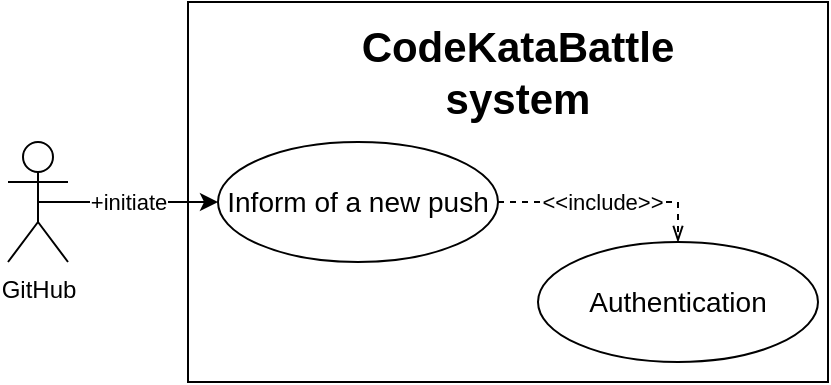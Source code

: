 <mxfile version="22.1.4" type="device">
  <diagram name="Pagina-1" id="uU6Ghi-izgu4RyXmWUg7">
    <mxGraphModel dx="1434" dy="758" grid="1" gridSize="10" guides="1" tooltips="1" connect="1" arrows="1" fold="1" page="1" pageScale="1" pageWidth="827" pageHeight="1169" math="0" shadow="0">
      <root>
        <mxCell id="0" />
        <mxCell id="1" parent="0" />
        <mxCell id="IV13zOwFfKd6qewWKF9J-1" value="" style="rounded=0;whiteSpace=wrap;html=1;" parent="1" vertex="1">
          <mxGeometry x="340" y="290" width="320" height="190" as="geometry" />
        </mxCell>
        <mxCell id="IV13zOwFfKd6qewWKF9J-2" value="CodeKataBattle system" style="text;html=1;strokeColor=none;fillColor=none;align=center;verticalAlign=middle;whiteSpace=wrap;rounded=0;fontSize=21;fontStyle=1" parent="1" vertex="1">
          <mxGeometry x="475" y="310" width="60" height="30" as="geometry" />
        </mxCell>
        <mxCell id="gP7X1oc-JKgNC91yTBDF-2" style="edgeStyle=orthogonalEdgeStyle;rounded=0;orthogonalLoop=1;jettySize=auto;html=1;exitX=1;exitY=0.5;exitDx=0;exitDy=0;entryX=0.5;entryY=0;entryDx=0;entryDy=0;dashed=1;endArrow=openThin;endFill=0;" edge="1" parent="1" source="IV13zOwFfKd6qewWKF9J-4" target="gP7X1oc-JKgNC91yTBDF-1">
          <mxGeometry relative="1" as="geometry" />
        </mxCell>
        <mxCell id="gP7X1oc-JKgNC91yTBDF-3" value="&amp;lt;&amp;lt;include&amp;gt;&amp;gt;" style="edgeLabel;html=1;align=center;verticalAlign=middle;resizable=0;points=[];" vertex="1" connectable="0" parent="gP7X1oc-JKgNC91yTBDF-2">
          <mxGeometry x="-0.067" relative="1" as="geometry">
            <mxPoint as="offset" />
          </mxGeometry>
        </mxCell>
        <mxCell id="IV13zOwFfKd6qewWKF9J-4" value="Inform of a new push" style="ellipse;whiteSpace=wrap;html=1;fontSize=14;" parent="1" vertex="1">
          <mxGeometry x="355" y="360" width="140" height="60" as="geometry" />
        </mxCell>
        <mxCell id="IV13zOwFfKd6qewWKF9J-9" style="edgeStyle=orthogonalEdgeStyle;rounded=0;orthogonalLoop=1;jettySize=auto;html=1;entryX=0;entryY=0.5;entryDx=0;entryDy=0;exitX=0.5;exitY=0.5;exitDx=0;exitDy=0;exitPerimeter=0;" parent="1" source="IV13zOwFfKd6qewWKF9J-5" target="IV13zOwFfKd6qewWKF9J-4" edge="1">
          <mxGeometry relative="1" as="geometry">
            <Array as="points" />
          </mxGeometry>
        </mxCell>
        <mxCell id="IV13zOwFfKd6qewWKF9J-12" value="+initiate" style="edgeLabel;html=1;align=center;verticalAlign=middle;resizable=0;points=[];" parent="IV13zOwFfKd6qewWKF9J-9" vertex="1" connectable="0">
          <mxGeometry x="0.396" relative="1" as="geometry">
            <mxPoint x="-18" as="offset" />
          </mxGeometry>
        </mxCell>
        <mxCell id="IV13zOwFfKd6qewWKF9J-5" value="GitHub" style="shape=umlActor;verticalLabelPosition=bottom;verticalAlign=top;html=1;outlineConnect=0;" parent="1" vertex="1">
          <mxGeometry x="250" y="360" width="30" height="60" as="geometry" />
        </mxCell>
        <mxCell id="gP7X1oc-JKgNC91yTBDF-1" value="Authentication" style="ellipse;whiteSpace=wrap;html=1;fontSize=14;" vertex="1" parent="1">
          <mxGeometry x="515" y="410" width="140" height="60" as="geometry" />
        </mxCell>
      </root>
    </mxGraphModel>
  </diagram>
</mxfile>
